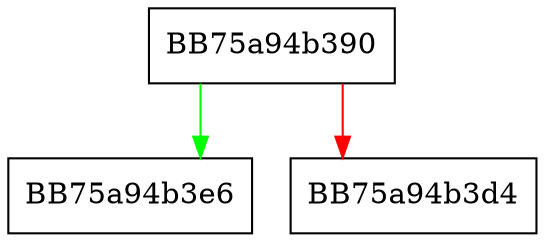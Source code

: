 digraph canonical {
  node [shape="box"];
  graph [splines=ortho];
  BB75a94b390 -> BB75a94b3e6 [color="green"];
  BB75a94b390 -> BB75a94b3d4 [color="red"];
}